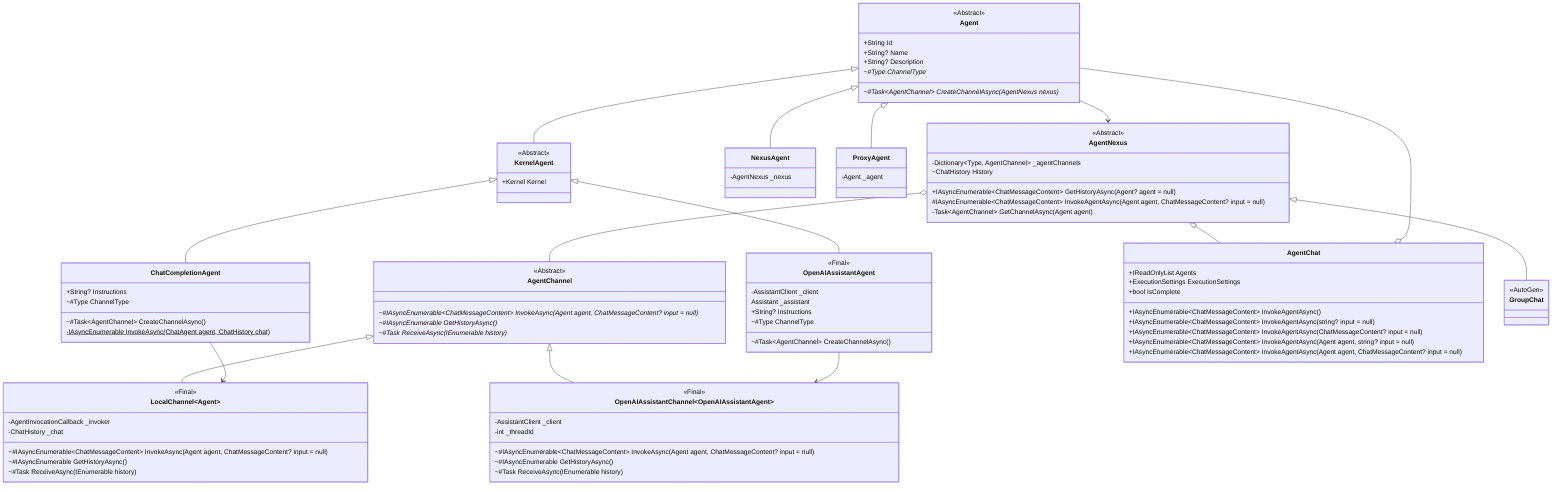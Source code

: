 classDiagram
    Agent
    Agent <|-- KernelAgent
    Agent <|-- NexusAgent
    Agent <|-- ProxyAgent
    KernelAgent <|-- ChatCompletionAgent
    KernelAgent <|-- OpenAIAssistantAgent

    AgentChannel~Agent~
    AgentChannel <|-- LocalChannel~Agent~
    AgentChannel <|-- OpenAIAssistantChannel~OpenAIAssistantAgent~

    AgentNexus
    AgentNexus <|-- AgentChat
    AgentNexus <|-- GroupChat

    Agent --> AgentNexus
    class Agent {
        <<Abstract>>        
        +String Id
        +String? Name
        +String? Description
        ~#Type ChannelType*
        ~#Task~AgentChannel~ CreateChannelAsync(AgentNexus nexus)*
    }
    class NexusAgent {
        -AgentNexus _nexus
    }
    class ProxyAgent {
        -Agent _agent
    }
    class KernelAgent {
        <<Abstract>>        
        +Kernel Kernel
    }
    ChatCompletionAgent --> LocalChannel
    class ChatCompletionAgent {
        +String? Instructions
        ~#Type ChannelType
        ~#Task~AgentChannel~ CreateChannelAsync()
        -IAsyncEnumerable<ChatMessageContent> InvokeAsync(ChatAgent agent, ChatHistory chat)$
    }

    OpenAIAssistantAgent --> OpenAIAssistantChannel
    class OpenAIAssistantAgent {
        <<Final>>
        -AssistantClient _client
        Assistant _assistant
        +String? Instructions
        ~#Type ChannelType
        ~#Task~AgentChannel~ CreateChannelAsync()
    }

    class AgentChannel {
        <<Abstract>>
        ~#IAsyncEnumerable~ChatMessageContent~ InvokeAsync(Agent agent, ChatMessageContent? input = null)*
        ~#IAsyncEnumerable<ChatMessageContent> GetHistoryAsync()*
        ~#Task ReceiveAsync(IEnumerable<ChatMessageContent> history)*
    }

    class LocalChannel {
        <<Final>>
        -AgentInvocationCallback _invoker
        -ChatHistory _chat
        ~#IAsyncEnumerable~ChatMessageContent~ InvokeAsync(Agent agent, ChatMessageContent? input = null)
        ~#IAsyncEnumerable<ChatMessageContent> GetHistoryAsync()
        ~#Task ReceiveAsync(IEnumerable<ChatMessageContent> history)
    }

    class OpenAIAssistantChannel {
        <<Final>>
        -AssistantClient _client
        -int _threadId
        ~#IAsyncEnumerable~ChatMessageContent~ InvokeAsync(Agent agent, ChatMessageContent? input = null)
        ~#IAsyncEnumerable<ChatMessageContent> GetHistoryAsync()
        ~#Task ReceiveAsync(IEnumerable<ChatMessageContent> history)
    }

    AgentNexus o-- AgentChannel
    class AgentNexus {
        <<Abstract>>
        -Dictionary~Type, AgentChannel~ _agentChannels
        ~ChatHistory History
        +IAsyncEnumerable~ChatMessageContent~ GetHistoryAsync(Agent? agent = null)
        #IAsyncEnumerable~ChatMessageContent~ InvokeAgentAsync(Agent agent, ChatMessageContent? input = null)
        -Task~AgentChannel~ GetChannelAsync(Agent agent)
    }

    AgentChat o-- Agent
    class AgentChat {
        +IReadOnlyList<Agent> Agents
        +ExecutionSettings ExecutionSettings
        +bool IsComplete
        +IAsyncEnumerable~ChatMessageContent~ InvokeAgentAsync()
        +IAsyncEnumerable~ChatMessageContent~ InvokeAgentAsync(string? input = null)
        +IAsyncEnumerable~ChatMessageContent~ InvokeAgentAsync(ChatMessageContent? input = null)
        +IAsyncEnumerable~ChatMessageContent~ InvokeAgentAsync(Agent agent, string? input = null)
        +IAsyncEnumerable~ChatMessageContent~ InvokeAgentAsync(Agent agent, ChatMessageContent? input = null)
    }

    class GroupChat {
        <<AutoGen>>
    }
